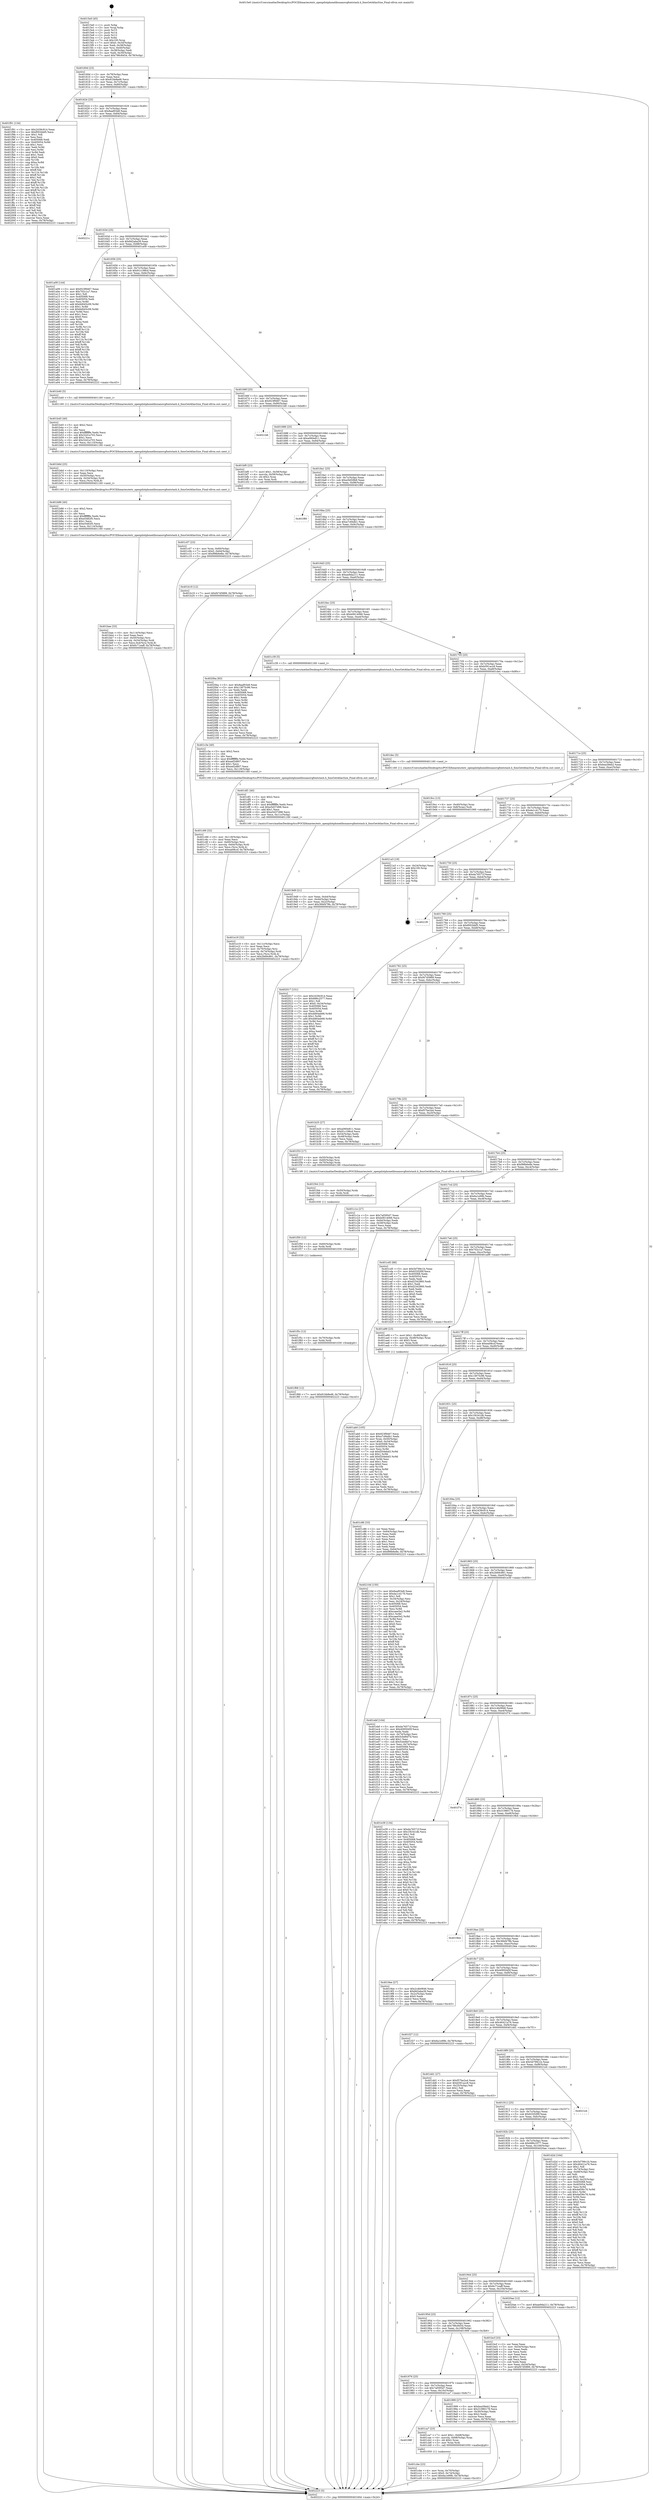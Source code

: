 digraph "0x4015e0" {
  label = "0x4015e0 (/mnt/c/Users/mathe/Desktop/tcc/POCII/binaries/extr_openpilotphonelibsnanovgfontstash.h_fonsGetAtlasSize_Final-ollvm.out::main(0))"
  labelloc = "t"
  node[shape=record]

  Entry [label="",width=0.3,height=0.3,shape=circle,fillcolor=black,style=filled]
  "0x40160d" [label="{
     0x40160d [23]\l
     | [instrs]\l
     &nbsp;&nbsp;0x40160d \<+3\>: mov -0x78(%rbp),%eax\l
     &nbsp;&nbsp;0x401610 \<+2\>: mov %eax,%ecx\l
     &nbsp;&nbsp;0x401612 \<+6\>: sub $0x81bb8ed6,%ecx\l
     &nbsp;&nbsp;0x401618 \<+3\>: mov %eax,-0x7c(%rbp)\l
     &nbsp;&nbsp;0x40161b \<+3\>: mov %ecx,-0x80(%rbp)\l
     &nbsp;&nbsp;0x40161e \<+6\>: je 0000000000401f91 \<main+0x9b1\>\l
  }"]
  "0x401f91" [label="{
     0x401f91 [134]\l
     | [instrs]\l
     &nbsp;&nbsp;0x401f91 \<+5\>: mov $0x2439c914,%eax\l
     &nbsp;&nbsp;0x401f96 \<+5\>: mov $0xf002bbf5,%ecx\l
     &nbsp;&nbsp;0x401f9b \<+2\>: mov $0x1,%dl\l
     &nbsp;&nbsp;0x401f9d \<+2\>: xor %esi,%esi\l
     &nbsp;&nbsp;0x401f9f \<+7\>: mov 0x405068,%edi\l
     &nbsp;&nbsp;0x401fa6 \<+8\>: mov 0x405054,%r8d\l
     &nbsp;&nbsp;0x401fae \<+3\>: sub $0x1,%esi\l
     &nbsp;&nbsp;0x401fb1 \<+3\>: mov %edi,%r9d\l
     &nbsp;&nbsp;0x401fb4 \<+3\>: add %esi,%r9d\l
     &nbsp;&nbsp;0x401fb7 \<+4\>: imul %r9d,%edi\l
     &nbsp;&nbsp;0x401fbb \<+3\>: and $0x1,%edi\l
     &nbsp;&nbsp;0x401fbe \<+3\>: cmp $0x0,%edi\l
     &nbsp;&nbsp;0x401fc1 \<+4\>: sete %r10b\l
     &nbsp;&nbsp;0x401fc5 \<+4\>: cmp $0xa,%r8d\l
     &nbsp;&nbsp;0x401fc9 \<+4\>: setl %r11b\l
     &nbsp;&nbsp;0x401fcd \<+3\>: mov %r10b,%bl\l
     &nbsp;&nbsp;0x401fd0 \<+3\>: xor $0xff,%bl\l
     &nbsp;&nbsp;0x401fd3 \<+3\>: mov %r11b,%r14b\l
     &nbsp;&nbsp;0x401fd6 \<+4\>: xor $0xff,%r14b\l
     &nbsp;&nbsp;0x401fda \<+3\>: xor $0x1,%dl\l
     &nbsp;&nbsp;0x401fdd \<+3\>: mov %bl,%r15b\l
     &nbsp;&nbsp;0x401fe0 \<+4\>: and $0xff,%r15b\l
     &nbsp;&nbsp;0x401fe4 \<+3\>: and %dl,%r10b\l
     &nbsp;&nbsp;0x401fe7 \<+3\>: mov %r14b,%r12b\l
     &nbsp;&nbsp;0x401fea \<+4\>: and $0xff,%r12b\l
     &nbsp;&nbsp;0x401fee \<+3\>: and %dl,%r11b\l
     &nbsp;&nbsp;0x401ff1 \<+3\>: or %r10b,%r15b\l
     &nbsp;&nbsp;0x401ff4 \<+3\>: or %r11b,%r12b\l
     &nbsp;&nbsp;0x401ff7 \<+3\>: xor %r12b,%r15b\l
     &nbsp;&nbsp;0x401ffa \<+3\>: or %r14b,%bl\l
     &nbsp;&nbsp;0x401ffd \<+3\>: xor $0xff,%bl\l
     &nbsp;&nbsp;0x402000 \<+3\>: or $0x1,%dl\l
     &nbsp;&nbsp;0x402003 \<+2\>: and %dl,%bl\l
     &nbsp;&nbsp;0x402005 \<+3\>: or %bl,%r15b\l
     &nbsp;&nbsp;0x402008 \<+4\>: test $0x1,%r15b\l
     &nbsp;&nbsp;0x40200c \<+3\>: cmovne %ecx,%eax\l
     &nbsp;&nbsp;0x40200f \<+3\>: mov %eax,-0x78(%rbp)\l
     &nbsp;&nbsp;0x402012 \<+5\>: jmp 0000000000402223 \<main+0xc43\>\l
  }"]
  "0x401624" [label="{
     0x401624 [25]\l
     | [instrs]\l
     &nbsp;&nbsp;0x401624 \<+5\>: jmp 0000000000401629 \<main+0x49\>\l
     &nbsp;&nbsp;0x401629 \<+3\>: mov -0x7c(%rbp),%eax\l
     &nbsp;&nbsp;0x40162c \<+5\>: sub $0x8aaf03e8,%eax\l
     &nbsp;&nbsp;0x401631 \<+6\>: mov %eax,-0x84(%rbp)\l
     &nbsp;&nbsp;0x401637 \<+6\>: je 000000000040221c \<main+0xc3c\>\l
  }"]
  Exit [label="",width=0.3,height=0.3,shape=circle,fillcolor=black,style=filled,peripheries=2]
  "0x40221c" [label="{
     0x40221c\l
  }", style=dashed]
  "0x40163d" [label="{
     0x40163d [25]\l
     | [instrs]\l
     &nbsp;&nbsp;0x40163d \<+5\>: jmp 0000000000401642 \<main+0x62\>\l
     &nbsp;&nbsp;0x401642 \<+3\>: mov -0x7c(%rbp),%eax\l
     &nbsp;&nbsp;0x401645 \<+5\>: sub $0x8d2aba39,%eax\l
     &nbsp;&nbsp;0x40164a \<+6\>: mov %eax,-0x88(%rbp)\l
     &nbsp;&nbsp;0x401650 \<+6\>: je 0000000000401a09 \<main+0x429\>\l
  }"]
  "0x401f68" [label="{
     0x401f68 [12]\l
     | [instrs]\l
     &nbsp;&nbsp;0x401f68 \<+7\>: movl $0x81bb8ed6,-0x78(%rbp)\l
     &nbsp;&nbsp;0x401f6f \<+5\>: jmp 0000000000402223 \<main+0xc43\>\l
  }"]
  "0x401a09" [label="{
     0x401a09 [144]\l
     | [instrs]\l
     &nbsp;&nbsp;0x401a09 \<+5\>: mov $0x923f9467,%eax\l
     &nbsp;&nbsp;0x401a0e \<+5\>: mov $0x702c1a7,%ecx\l
     &nbsp;&nbsp;0x401a13 \<+2\>: mov $0x1,%dl\l
     &nbsp;&nbsp;0x401a15 \<+7\>: mov 0x405068,%esi\l
     &nbsp;&nbsp;0x401a1c \<+7\>: mov 0x405054,%edi\l
     &nbsp;&nbsp;0x401a23 \<+3\>: mov %esi,%r8d\l
     &nbsp;&nbsp;0x401a26 \<+7\>: add $0x6d0d3c09,%r8d\l
     &nbsp;&nbsp;0x401a2d \<+4\>: sub $0x1,%r8d\l
     &nbsp;&nbsp;0x401a31 \<+7\>: sub $0x6d0d3c09,%r8d\l
     &nbsp;&nbsp;0x401a38 \<+4\>: imul %r8d,%esi\l
     &nbsp;&nbsp;0x401a3c \<+3\>: and $0x1,%esi\l
     &nbsp;&nbsp;0x401a3f \<+3\>: cmp $0x0,%esi\l
     &nbsp;&nbsp;0x401a42 \<+4\>: sete %r9b\l
     &nbsp;&nbsp;0x401a46 \<+3\>: cmp $0xa,%edi\l
     &nbsp;&nbsp;0x401a49 \<+4\>: setl %r10b\l
     &nbsp;&nbsp;0x401a4d \<+3\>: mov %r9b,%r11b\l
     &nbsp;&nbsp;0x401a50 \<+4\>: xor $0xff,%r11b\l
     &nbsp;&nbsp;0x401a54 \<+3\>: mov %r10b,%bl\l
     &nbsp;&nbsp;0x401a57 \<+3\>: xor $0xff,%bl\l
     &nbsp;&nbsp;0x401a5a \<+3\>: xor $0x1,%dl\l
     &nbsp;&nbsp;0x401a5d \<+3\>: mov %r11b,%r14b\l
     &nbsp;&nbsp;0x401a60 \<+4\>: and $0xff,%r14b\l
     &nbsp;&nbsp;0x401a64 \<+3\>: and %dl,%r9b\l
     &nbsp;&nbsp;0x401a67 \<+3\>: mov %bl,%r15b\l
     &nbsp;&nbsp;0x401a6a \<+4\>: and $0xff,%r15b\l
     &nbsp;&nbsp;0x401a6e \<+3\>: and %dl,%r10b\l
     &nbsp;&nbsp;0x401a71 \<+3\>: or %r9b,%r14b\l
     &nbsp;&nbsp;0x401a74 \<+3\>: or %r10b,%r15b\l
     &nbsp;&nbsp;0x401a77 \<+3\>: xor %r15b,%r14b\l
     &nbsp;&nbsp;0x401a7a \<+3\>: or %bl,%r11b\l
     &nbsp;&nbsp;0x401a7d \<+4\>: xor $0xff,%r11b\l
     &nbsp;&nbsp;0x401a81 \<+3\>: or $0x1,%dl\l
     &nbsp;&nbsp;0x401a84 \<+3\>: and %dl,%r11b\l
     &nbsp;&nbsp;0x401a87 \<+3\>: or %r11b,%r14b\l
     &nbsp;&nbsp;0x401a8a \<+4\>: test $0x1,%r14b\l
     &nbsp;&nbsp;0x401a8e \<+3\>: cmovne %ecx,%eax\l
     &nbsp;&nbsp;0x401a91 \<+3\>: mov %eax,-0x78(%rbp)\l
     &nbsp;&nbsp;0x401a94 \<+5\>: jmp 0000000000402223 \<main+0xc43\>\l
  }"]
  "0x401656" [label="{
     0x401656 [25]\l
     | [instrs]\l
     &nbsp;&nbsp;0x401656 \<+5\>: jmp 000000000040165b \<main+0x7b\>\l
     &nbsp;&nbsp;0x40165b \<+3\>: mov -0x7c(%rbp),%eax\l
     &nbsp;&nbsp;0x40165e \<+5\>: sub $0x91c198cd,%eax\l
     &nbsp;&nbsp;0x401663 \<+6\>: mov %eax,-0x8c(%rbp)\l
     &nbsp;&nbsp;0x401669 \<+6\>: je 0000000000401b40 \<main+0x560\>\l
  }"]
  "0x401f5c" [label="{
     0x401f5c [12]\l
     | [instrs]\l
     &nbsp;&nbsp;0x401f5c \<+4\>: mov -0x70(%rbp),%rdx\l
     &nbsp;&nbsp;0x401f60 \<+3\>: mov %rdx,%rdi\l
     &nbsp;&nbsp;0x401f63 \<+5\>: call 0000000000401030 \<free@plt\>\l
     | [calls]\l
     &nbsp;&nbsp;0x401030 \{1\} (unknown)\l
  }"]
  "0x401b40" [label="{
     0x401b40 [5]\l
     | [instrs]\l
     &nbsp;&nbsp;0x401b40 \<+5\>: call 0000000000401160 \<next_i\>\l
     | [calls]\l
     &nbsp;&nbsp;0x401160 \{1\} (/mnt/c/Users/mathe/Desktop/tcc/POCII/binaries/extr_openpilotphonelibsnanovgfontstash.h_fonsGetAtlasSize_Final-ollvm.out::next_i)\l
  }"]
  "0x40166f" [label="{
     0x40166f [25]\l
     | [instrs]\l
     &nbsp;&nbsp;0x40166f \<+5\>: jmp 0000000000401674 \<main+0x94\>\l
     &nbsp;&nbsp;0x401674 \<+3\>: mov -0x7c(%rbp),%eax\l
     &nbsp;&nbsp;0x401677 \<+5\>: sub $0x923f9467,%eax\l
     &nbsp;&nbsp;0x40167c \<+6\>: mov %eax,-0x90(%rbp)\l
     &nbsp;&nbsp;0x401682 \<+6\>: je 00000000004021b6 \<main+0xbd6\>\l
  }"]
  "0x401f50" [label="{
     0x401f50 [12]\l
     | [instrs]\l
     &nbsp;&nbsp;0x401f50 \<+4\>: mov -0x60(%rbp),%rdx\l
     &nbsp;&nbsp;0x401f54 \<+3\>: mov %rdx,%rdi\l
     &nbsp;&nbsp;0x401f57 \<+5\>: call 0000000000401030 \<free@plt\>\l
     | [calls]\l
     &nbsp;&nbsp;0x401030 \{1\} (unknown)\l
  }"]
  "0x4021b6" [label="{
     0x4021b6\l
  }", style=dashed]
  "0x401688" [label="{
     0x401688 [25]\l
     | [instrs]\l
     &nbsp;&nbsp;0x401688 \<+5\>: jmp 000000000040168d \<main+0xad\>\l
     &nbsp;&nbsp;0x40168d \<+3\>: mov -0x7c(%rbp),%eax\l
     &nbsp;&nbsp;0x401690 \<+5\>: sub $0xa060e811,%eax\l
     &nbsp;&nbsp;0x401695 \<+6\>: mov %eax,-0x94(%rbp)\l
     &nbsp;&nbsp;0x40169b \<+6\>: je 0000000000401bf0 \<main+0x610\>\l
  }"]
  "0x401f44" [label="{
     0x401f44 [12]\l
     | [instrs]\l
     &nbsp;&nbsp;0x401f44 \<+4\>: mov -0x50(%rbp),%rdx\l
     &nbsp;&nbsp;0x401f48 \<+3\>: mov %rdx,%rdi\l
     &nbsp;&nbsp;0x401f4b \<+5\>: call 0000000000401030 \<free@plt\>\l
     | [calls]\l
     &nbsp;&nbsp;0x401030 \{1\} (unknown)\l
  }"]
  "0x401bf0" [label="{
     0x401bf0 [23]\l
     | [instrs]\l
     &nbsp;&nbsp;0x401bf0 \<+7\>: movl $0x1,-0x58(%rbp)\l
     &nbsp;&nbsp;0x401bf7 \<+4\>: movslq -0x58(%rbp),%rax\l
     &nbsp;&nbsp;0x401bfb \<+4\>: shl $0x2,%rax\l
     &nbsp;&nbsp;0x401bff \<+3\>: mov %rax,%rdi\l
     &nbsp;&nbsp;0x401c02 \<+5\>: call 0000000000401050 \<malloc@plt\>\l
     | [calls]\l
     &nbsp;&nbsp;0x401050 \{1\} (unknown)\l
  }"]
  "0x4016a1" [label="{
     0x4016a1 [25]\l
     | [instrs]\l
     &nbsp;&nbsp;0x4016a1 \<+5\>: jmp 00000000004016a6 \<main+0xc6\>\l
     &nbsp;&nbsp;0x4016a6 \<+3\>: mov -0x7c(%rbp),%eax\l
     &nbsp;&nbsp;0x4016a9 \<+5\>: sub $0xa5bf28b8,%eax\l
     &nbsp;&nbsp;0x4016ae \<+6\>: mov %eax,-0x98(%rbp)\l
     &nbsp;&nbsp;0x4016b4 \<+6\>: je 0000000000401f80 \<main+0x9a0\>\l
  }"]
  "0x401e19" [label="{
     0x401e19 [32]\l
     | [instrs]\l
     &nbsp;&nbsp;0x401e19 \<+6\>: mov -0x11c(%rbp),%ecx\l
     &nbsp;&nbsp;0x401e1f \<+3\>: imul %eax,%ecx\l
     &nbsp;&nbsp;0x401e22 \<+4\>: mov -0x70(%rbp),%rsi\l
     &nbsp;&nbsp;0x401e26 \<+4\>: movslq -0x74(%rbp),%rdi\l
     &nbsp;&nbsp;0x401e2a \<+3\>: mov %ecx,(%rsi,%rdi,4)\l
     &nbsp;&nbsp;0x401e2d \<+7\>: movl $0x2b69c861,-0x78(%rbp)\l
     &nbsp;&nbsp;0x401e34 \<+5\>: jmp 0000000000402223 \<main+0xc43\>\l
  }"]
  "0x401f80" [label="{
     0x401f80\l
  }", style=dashed]
  "0x4016ba" [label="{
     0x4016ba [25]\l
     | [instrs]\l
     &nbsp;&nbsp;0x4016ba \<+5\>: jmp 00000000004016bf \<main+0xdf\>\l
     &nbsp;&nbsp;0x4016bf \<+3\>: mov -0x7c(%rbp),%eax\l
     &nbsp;&nbsp;0x4016c2 \<+5\>: sub $0xa7c84db1,%eax\l
     &nbsp;&nbsp;0x4016c7 \<+6\>: mov %eax,-0x9c(%rbp)\l
     &nbsp;&nbsp;0x4016cd \<+6\>: je 0000000000401b19 \<main+0x539\>\l
  }"]
  "0x401df1" [label="{
     0x401df1 [40]\l
     | [instrs]\l
     &nbsp;&nbsp;0x401df1 \<+5\>: mov $0x2,%ecx\l
     &nbsp;&nbsp;0x401df6 \<+1\>: cltd\l
     &nbsp;&nbsp;0x401df7 \<+2\>: idiv %ecx\l
     &nbsp;&nbsp;0x401df9 \<+6\>: imul $0xfffffffe,%edx,%ecx\l
     &nbsp;&nbsp;0x401dff \<+6\>: sub $0xe5d37d98,%ecx\l
     &nbsp;&nbsp;0x401e05 \<+3\>: add $0x1,%ecx\l
     &nbsp;&nbsp;0x401e08 \<+6\>: add $0xe5d37d98,%ecx\l
     &nbsp;&nbsp;0x401e0e \<+6\>: mov %ecx,-0x11c(%rbp)\l
     &nbsp;&nbsp;0x401e14 \<+5\>: call 0000000000401160 \<next_i\>\l
     | [calls]\l
     &nbsp;&nbsp;0x401160 \{1\} (/mnt/c/Users/mathe/Desktop/tcc/POCII/binaries/extr_openpilotphonelibsnanovgfontstash.h_fonsGetAtlasSize_Final-ollvm.out::next_i)\l
  }"]
  "0x401b19" [label="{
     0x401b19 [12]\l
     | [instrs]\l
     &nbsp;&nbsp;0x401b19 \<+7\>: movl $0xf47d5889,-0x78(%rbp)\l
     &nbsp;&nbsp;0x401b20 \<+5\>: jmp 0000000000402223 \<main+0xc43\>\l
  }"]
  "0x4016d3" [label="{
     0x4016d3 [25]\l
     | [instrs]\l
     &nbsp;&nbsp;0x4016d3 \<+5\>: jmp 00000000004016d8 \<main+0xf8\>\l
     &nbsp;&nbsp;0x4016d8 \<+3\>: mov -0x7c(%rbp),%eax\l
     &nbsp;&nbsp;0x4016db \<+5\>: sub $0xae9da211,%eax\l
     &nbsp;&nbsp;0x4016e0 \<+6\>: mov %eax,-0xa0(%rbp)\l
     &nbsp;&nbsp;0x4016e6 \<+6\>: je 00000000004020ba \<main+0xada\>\l
  }"]
  "0x401cbe" [label="{
     0x401cbe [23]\l
     | [instrs]\l
     &nbsp;&nbsp;0x401cbe \<+4\>: mov %rax,-0x70(%rbp)\l
     &nbsp;&nbsp;0x401cc2 \<+7\>: movl $0x0,-0x74(%rbp)\l
     &nbsp;&nbsp;0x401cc9 \<+7\>: movl $0x6a1e99b,-0x78(%rbp)\l
     &nbsp;&nbsp;0x401cd0 \<+5\>: jmp 0000000000402223 \<main+0xc43\>\l
  }"]
  "0x4020ba" [label="{
     0x4020ba [83]\l
     | [instrs]\l
     &nbsp;&nbsp;0x4020ba \<+5\>: mov $0x8aaf03e8,%eax\l
     &nbsp;&nbsp;0x4020bf \<+5\>: mov $0x13875c96,%ecx\l
     &nbsp;&nbsp;0x4020c4 \<+2\>: xor %edx,%edx\l
     &nbsp;&nbsp;0x4020c6 \<+7\>: mov 0x405068,%esi\l
     &nbsp;&nbsp;0x4020cd \<+7\>: mov 0x405054,%edi\l
     &nbsp;&nbsp;0x4020d4 \<+3\>: sub $0x1,%edx\l
     &nbsp;&nbsp;0x4020d7 \<+3\>: mov %esi,%r8d\l
     &nbsp;&nbsp;0x4020da \<+3\>: add %edx,%r8d\l
     &nbsp;&nbsp;0x4020dd \<+4\>: imul %r8d,%esi\l
     &nbsp;&nbsp;0x4020e1 \<+3\>: and $0x1,%esi\l
     &nbsp;&nbsp;0x4020e4 \<+3\>: cmp $0x0,%esi\l
     &nbsp;&nbsp;0x4020e7 \<+4\>: sete %r9b\l
     &nbsp;&nbsp;0x4020eb \<+3\>: cmp $0xa,%edi\l
     &nbsp;&nbsp;0x4020ee \<+4\>: setl %r10b\l
     &nbsp;&nbsp;0x4020f2 \<+3\>: mov %r9b,%r11b\l
     &nbsp;&nbsp;0x4020f5 \<+3\>: and %r10b,%r11b\l
     &nbsp;&nbsp;0x4020f8 \<+3\>: xor %r10b,%r9b\l
     &nbsp;&nbsp;0x4020fb \<+3\>: or %r9b,%r11b\l
     &nbsp;&nbsp;0x4020fe \<+4\>: test $0x1,%r11b\l
     &nbsp;&nbsp;0x402102 \<+3\>: cmovne %ecx,%eax\l
     &nbsp;&nbsp;0x402105 \<+3\>: mov %eax,-0x78(%rbp)\l
     &nbsp;&nbsp;0x402108 \<+5\>: jmp 0000000000402223 \<main+0xc43\>\l
  }"]
  "0x4016ec" [label="{
     0x4016ec [25]\l
     | [instrs]\l
     &nbsp;&nbsp;0x4016ec \<+5\>: jmp 00000000004016f1 \<main+0x111\>\l
     &nbsp;&nbsp;0x4016f1 \<+3\>: mov -0x7c(%rbp),%eax\l
     &nbsp;&nbsp;0x4016f4 \<+5\>: sub $0xb0614066,%eax\l
     &nbsp;&nbsp;0x4016f9 \<+6\>: mov %eax,-0xa4(%rbp)\l
     &nbsp;&nbsp;0x4016ff \<+6\>: je 0000000000401c39 \<main+0x659\>\l
  }"]
  "0x40198f" [label="{
     0x40198f\l
  }", style=dashed]
  "0x401c39" [label="{
     0x401c39 [5]\l
     | [instrs]\l
     &nbsp;&nbsp;0x401c39 \<+5\>: call 0000000000401160 \<next_i\>\l
     | [calls]\l
     &nbsp;&nbsp;0x401160 \{1\} (/mnt/c/Users/mathe/Desktop/tcc/POCII/binaries/extr_openpilotphonelibsnanovgfontstash.h_fonsGetAtlasSize_Final-ollvm.out::next_i)\l
  }"]
  "0x401705" [label="{
     0x401705 [25]\l
     | [instrs]\l
     &nbsp;&nbsp;0x401705 \<+5\>: jmp 000000000040170a \<main+0x12a\>\l
     &nbsp;&nbsp;0x40170a \<+3\>: mov -0x7c(%rbp),%eax\l
     &nbsp;&nbsp;0x40170d \<+5\>: sub $0xb591acc8,%eax\l
     &nbsp;&nbsp;0x401712 \<+6\>: mov %eax,-0xa8(%rbp)\l
     &nbsp;&nbsp;0x401718 \<+6\>: je 0000000000401dec \<main+0x80c\>\l
  }"]
  "0x401ca7" [label="{
     0x401ca7 [23]\l
     | [instrs]\l
     &nbsp;&nbsp;0x401ca7 \<+7\>: movl $0x1,-0x68(%rbp)\l
     &nbsp;&nbsp;0x401cae \<+4\>: movslq -0x68(%rbp),%rax\l
     &nbsp;&nbsp;0x401cb2 \<+4\>: shl $0x2,%rax\l
     &nbsp;&nbsp;0x401cb6 \<+3\>: mov %rax,%rdi\l
     &nbsp;&nbsp;0x401cb9 \<+5\>: call 0000000000401050 \<malloc@plt\>\l
     | [calls]\l
     &nbsp;&nbsp;0x401050 \{1\} (unknown)\l
  }"]
  "0x401dec" [label="{
     0x401dec [5]\l
     | [instrs]\l
     &nbsp;&nbsp;0x401dec \<+5\>: call 0000000000401160 \<next_i\>\l
     | [calls]\l
     &nbsp;&nbsp;0x401160 \{1\} (/mnt/c/Users/mathe/Desktop/tcc/POCII/binaries/extr_openpilotphonelibsnanovgfontstash.h_fonsGetAtlasSize_Final-ollvm.out::next_i)\l
  }"]
  "0x40171e" [label="{
     0x40171e [25]\l
     | [instrs]\l
     &nbsp;&nbsp;0x40171e \<+5\>: jmp 0000000000401723 \<main+0x143\>\l
     &nbsp;&nbsp;0x401723 \<+3\>: mov -0x7c(%rbp),%eax\l
     &nbsp;&nbsp;0x401726 \<+5\>: sub $0xbea58eb2,%eax\l
     &nbsp;&nbsp;0x40172b \<+6\>: mov %eax,-0xac(%rbp)\l
     &nbsp;&nbsp;0x401731 \<+6\>: je 00000000004019cc \<main+0x3ec\>\l
  }"]
  "0x401c66" [label="{
     0x401c66 [32]\l
     | [instrs]\l
     &nbsp;&nbsp;0x401c66 \<+6\>: mov -0x118(%rbp),%ecx\l
     &nbsp;&nbsp;0x401c6c \<+3\>: imul %eax,%ecx\l
     &nbsp;&nbsp;0x401c6f \<+4\>: mov -0x60(%rbp),%rsi\l
     &nbsp;&nbsp;0x401c73 \<+4\>: movslq -0x64(%rbp),%rdi\l
     &nbsp;&nbsp;0x401c77 \<+3\>: mov %ecx,(%rsi,%rdi,4)\l
     &nbsp;&nbsp;0x401c7a \<+7\>: movl $0xea08ccf,-0x78(%rbp)\l
     &nbsp;&nbsp;0x401c81 \<+5\>: jmp 0000000000402223 \<main+0xc43\>\l
  }"]
  "0x4019cc" [label="{
     0x4019cc [13]\l
     | [instrs]\l
     &nbsp;&nbsp;0x4019cc \<+4\>: mov -0x40(%rbp),%rax\l
     &nbsp;&nbsp;0x4019d0 \<+4\>: mov 0x8(%rax),%rdi\l
     &nbsp;&nbsp;0x4019d4 \<+5\>: call 0000000000401060 \<atoi@plt\>\l
     | [calls]\l
     &nbsp;&nbsp;0x401060 \{1\} (unknown)\l
  }"]
  "0x401737" [label="{
     0x401737 [25]\l
     | [instrs]\l
     &nbsp;&nbsp;0x401737 \<+5\>: jmp 000000000040173c \<main+0x15c\>\l
     &nbsp;&nbsp;0x40173c \<+3\>: mov -0x7c(%rbp),%eax\l
     &nbsp;&nbsp;0x40173f \<+5\>: sub $0xda1c4170,%eax\l
     &nbsp;&nbsp;0x401744 \<+6\>: mov %eax,-0xb0(%rbp)\l
     &nbsp;&nbsp;0x40174a \<+6\>: je 00000000004021a3 \<main+0xbc3\>\l
  }"]
  "0x401c3e" [label="{
     0x401c3e [40]\l
     | [instrs]\l
     &nbsp;&nbsp;0x401c3e \<+5\>: mov $0x2,%ecx\l
     &nbsp;&nbsp;0x401c43 \<+1\>: cltd\l
     &nbsp;&nbsp;0x401c44 \<+2\>: idiv %ecx\l
     &nbsp;&nbsp;0x401c46 \<+6\>: imul $0xfffffffe,%edx,%ecx\l
     &nbsp;&nbsp;0x401c4c \<+6\>: add $0xeef2d807,%ecx\l
     &nbsp;&nbsp;0x401c52 \<+3\>: add $0x1,%ecx\l
     &nbsp;&nbsp;0x401c55 \<+6\>: sub $0xeef2d807,%ecx\l
     &nbsp;&nbsp;0x401c5b \<+6\>: mov %ecx,-0x118(%rbp)\l
     &nbsp;&nbsp;0x401c61 \<+5\>: call 0000000000401160 \<next_i\>\l
     | [calls]\l
     &nbsp;&nbsp;0x401160 \{1\} (/mnt/c/Users/mathe/Desktop/tcc/POCII/binaries/extr_openpilotphonelibsnanovgfontstash.h_fonsGetAtlasSize_Final-ollvm.out::next_i)\l
  }"]
  "0x4021a3" [label="{
     0x4021a3 [19]\l
     | [instrs]\l
     &nbsp;&nbsp;0x4021a3 \<+3\>: mov -0x24(%rbp),%eax\l
     &nbsp;&nbsp;0x4021a6 \<+7\>: add $0x100,%rsp\l
     &nbsp;&nbsp;0x4021ad \<+1\>: pop %rbx\l
     &nbsp;&nbsp;0x4021ae \<+2\>: pop %r12\l
     &nbsp;&nbsp;0x4021b0 \<+2\>: pop %r14\l
     &nbsp;&nbsp;0x4021b2 \<+2\>: pop %r15\l
     &nbsp;&nbsp;0x4021b4 \<+1\>: pop %rbp\l
     &nbsp;&nbsp;0x4021b5 \<+1\>: ret\l
  }"]
  "0x401750" [label="{
     0x401750 [25]\l
     | [instrs]\l
     &nbsp;&nbsp;0x401750 \<+5\>: jmp 0000000000401755 \<main+0x175\>\l
     &nbsp;&nbsp;0x401755 \<+3\>: mov -0x7c(%rbp),%eax\l
     &nbsp;&nbsp;0x401758 \<+5\>: sub $0xda76571f,%eax\l
     &nbsp;&nbsp;0x40175d \<+6\>: mov %eax,-0xb4(%rbp)\l
     &nbsp;&nbsp;0x401763 \<+6\>: je 00000000004021f0 \<main+0xc10\>\l
  }"]
  "0x401c07" [label="{
     0x401c07 [23]\l
     | [instrs]\l
     &nbsp;&nbsp;0x401c07 \<+4\>: mov %rax,-0x60(%rbp)\l
     &nbsp;&nbsp;0x401c0b \<+7\>: movl $0x0,-0x64(%rbp)\l
     &nbsp;&nbsp;0x401c12 \<+7\>: movl $0xf98b6e8e,-0x78(%rbp)\l
     &nbsp;&nbsp;0x401c19 \<+5\>: jmp 0000000000402223 \<main+0xc43\>\l
  }"]
  "0x4021f0" [label="{
     0x4021f0\l
  }", style=dashed]
  "0x401769" [label="{
     0x401769 [25]\l
     | [instrs]\l
     &nbsp;&nbsp;0x401769 \<+5\>: jmp 000000000040176e \<main+0x18e\>\l
     &nbsp;&nbsp;0x40176e \<+3\>: mov -0x7c(%rbp),%eax\l
     &nbsp;&nbsp;0x401771 \<+5\>: sub $0xf002bbf5,%eax\l
     &nbsp;&nbsp;0x401776 \<+6\>: mov %eax,-0xb8(%rbp)\l
     &nbsp;&nbsp;0x40177c \<+6\>: je 0000000000402017 \<main+0xa37\>\l
  }"]
  "0x401bae" [label="{
     0x401bae [33]\l
     | [instrs]\l
     &nbsp;&nbsp;0x401bae \<+6\>: mov -0x114(%rbp),%ecx\l
     &nbsp;&nbsp;0x401bb4 \<+3\>: imul %eax,%ecx\l
     &nbsp;&nbsp;0x401bb7 \<+4\>: mov -0x50(%rbp),%rsi\l
     &nbsp;&nbsp;0x401bbb \<+4\>: movslq -0x54(%rbp),%rdi\l
     &nbsp;&nbsp;0x401bbf \<+4\>: mov %ecx,0x4(%rsi,%rdi,8)\l
     &nbsp;&nbsp;0x401bc3 \<+7\>: movl $0x6c71eaff,-0x78(%rbp)\l
     &nbsp;&nbsp;0x401bca \<+5\>: jmp 0000000000402223 \<main+0xc43\>\l
  }"]
  "0x402017" [label="{
     0x402017 [151]\l
     | [instrs]\l
     &nbsp;&nbsp;0x402017 \<+5\>: mov $0x2439c914,%eax\l
     &nbsp;&nbsp;0x40201c \<+5\>: mov $0x686c2577,%ecx\l
     &nbsp;&nbsp;0x402021 \<+2\>: mov $0x1,%dl\l
     &nbsp;&nbsp;0x402023 \<+7\>: movl $0x0,-0x34(%rbp)\l
     &nbsp;&nbsp;0x40202a \<+7\>: mov 0x405068,%esi\l
     &nbsp;&nbsp;0x402031 \<+7\>: mov 0x405054,%edi\l
     &nbsp;&nbsp;0x402038 \<+3\>: mov %esi,%r8d\l
     &nbsp;&nbsp;0x40203b \<+7\>: sub $0xdd64ab68,%r8d\l
     &nbsp;&nbsp;0x402042 \<+4\>: sub $0x1,%r8d\l
     &nbsp;&nbsp;0x402046 \<+7\>: add $0xdd64ab68,%r8d\l
     &nbsp;&nbsp;0x40204d \<+4\>: imul %r8d,%esi\l
     &nbsp;&nbsp;0x402051 \<+3\>: and $0x1,%esi\l
     &nbsp;&nbsp;0x402054 \<+3\>: cmp $0x0,%esi\l
     &nbsp;&nbsp;0x402057 \<+4\>: sete %r9b\l
     &nbsp;&nbsp;0x40205b \<+3\>: cmp $0xa,%edi\l
     &nbsp;&nbsp;0x40205e \<+4\>: setl %r10b\l
     &nbsp;&nbsp;0x402062 \<+3\>: mov %r9b,%r11b\l
     &nbsp;&nbsp;0x402065 \<+4\>: xor $0xff,%r11b\l
     &nbsp;&nbsp;0x402069 \<+3\>: mov %r10b,%bl\l
     &nbsp;&nbsp;0x40206c \<+3\>: xor $0xff,%bl\l
     &nbsp;&nbsp;0x40206f \<+3\>: xor $0x0,%dl\l
     &nbsp;&nbsp;0x402072 \<+3\>: mov %r11b,%r14b\l
     &nbsp;&nbsp;0x402075 \<+4\>: and $0x0,%r14b\l
     &nbsp;&nbsp;0x402079 \<+3\>: and %dl,%r9b\l
     &nbsp;&nbsp;0x40207c \<+3\>: mov %bl,%r15b\l
     &nbsp;&nbsp;0x40207f \<+4\>: and $0x0,%r15b\l
     &nbsp;&nbsp;0x402083 \<+3\>: and %dl,%r10b\l
     &nbsp;&nbsp;0x402086 \<+3\>: or %r9b,%r14b\l
     &nbsp;&nbsp;0x402089 \<+3\>: or %r10b,%r15b\l
     &nbsp;&nbsp;0x40208c \<+3\>: xor %r15b,%r14b\l
     &nbsp;&nbsp;0x40208f \<+3\>: or %bl,%r11b\l
     &nbsp;&nbsp;0x402092 \<+4\>: xor $0xff,%r11b\l
     &nbsp;&nbsp;0x402096 \<+3\>: or $0x0,%dl\l
     &nbsp;&nbsp;0x402099 \<+3\>: and %dl,%r11b\l
     &nbsp;&nbsp;0x40209c \<+3\>: or %r11b,%r14b\l
     &nbsp;&nbsp;0x40209f \<+4\>: test $0x1,%r14b\l
     &nbsp;&nbsp;0x4020a3 \<+3\>: cmovne %ecx,%eax\l
     &nbsp;&nbsp;0x4020a6 \<+3\>: mov %eax,-0x78(%rbp)\l
     &nbsp;&nbsp;0x4020a9 \<+5\>: jmp 0000000000402223 \<main+0xc43\>\l
  }"]
  "0x401782" [label="{
     0x401782 [25]\l
     | [instrs]\l
     &nbsp;&nbsp;0x401782 \<+5\>: jmp 0000000000401787 \<main+0x1a7\>\l
     &nbsp;&nbsp;0x401787 \<+3\>: mov -0x7c(%rbp),%eax\l
     &nbsp;&nbsp;0x40178a \<+5\>: sub $0xf47d5889,%eax\l
     &nbsp;&nbsp;0x40178f \<+6\>: mov %eax,-0xbc(%rbp)\l
     &nbsp;&nbsp;0x401795 \<+6\>: je 0000000000401b25 \<main+0x545\>\l
  }"]
  "0x401b86" [label="{
     0x401b86 [40]\l
     | [instrs]\l
     &nbsp;&nbsp;0x401b86 \<+5\>: mov $0x2,%ecx\l
     &nbsp;&nbsp;0x401b8b \<+1\>: cltd\l
     &nbsp;&nbsp;0x401b8c \<+2\>: idiv %ecx\l
     &nbsp;&nbsp;0x401b8e \<+6\>: imul $0xfffffffe,%edx,%ecx\l
     &nbsp;&nbsp;0x401b94 \<+6\>: sub $0xe5482f5,%ecx\l
     &nbsp;&nbsp;0x401b9a \<+3\>: add $0x1,%ecx\l
     &nbsp;&nbsp;0x401b9d \<+6\>: add $0xe5482f5,%ecx\l
     &nbsp;&nbsp;0x401ba3 \<+6\>: mov %ecx,-0x114(%rbp)\l
     &nbsp;&nbsp;0x401ba9 \<+5\>: call 0000000000401160 \<next_i\>\l
     | [calls]\l
     &nbsp;&nbsp;0x401160 \{1\} (/mnt/c/Users/mathe/Desktop/tcc/POCII/binaries/extr_openpilotphonelibsnanovgfontstash.h_fonsGetAtlasSize_Final-ollvm.out::next_i)\l
  }"]
  "0x401b25" [label="{
     0x401b25 [27]\l
     | [instrs]\l
     &nbsp;&nbsp;0x401b25 \<+5\>: mov $0xa060e811,%eax\l
     &nbsp;&nbsp;0x401b2a \<+5\>: mov $0x91c198cd,%ecx\l
     &nbsp;&nbsp;0x401b2f \<+3\>: mov -0x54(%rbp),%edx\l
     &nbsp;&nbsp;0x401b32 \<+3\>: cmp -0x48(%rbp),%edx\l
     &nbsp;&nbsp;0x401b35 \<+3\>: cmovl %ecx,%eax\l
     &nbsp;&nbsp;0x401b38 \<+3\>: mov %eax,-0x78(%rbp)\l
     &nbsp;&nbsp;0x401b3b \<+5\>: jmp 0000000000402223 \<main+0xc43\>\l
  }"]
  "0x40179b" [label="{
     0x40179b [25]\l
     | [instrs]\l
     &nbsp;&nbsp;0x40179b \<+5\>: jmp 00000000004017a0 \<main+0x1c0\>\l
     &nbsp;&nbsp;0x4017a0 \<+3\>: mov -0x7c(%rbp),%eax\l
     &nbsp;&nbsp;0x4017a3 \<+5\>: sub $0xf57be2a4,%eax\l
     &nbsp;&nbsp;0x4017a8 \<+6\>: mov %eax,-0xc0(%rbp)\l
     &nbsp;&nbsp;0x4017ae \<+6\>: je 0000000000401f33 \<main+0x953\>\l
  }"]
  "0x401b6d" [label="{
     0x401b6d [25]\l
     | [instrs]\l
     &nbsp;&nbsp;0x401b6d \<+6\>: mov -0x110(%rbp),%ecx\l
     &nbsp;&nbsp;0x401b73 \<+3\>: imul %eax,%ecx\l
     &nbsp;&nbsp;0x401b76 \<+4\>: mov -0x50(%rbp),%rsi\l
     &nbsp;&nbsp;0x401b7a \<+4\>: movslq -0x54(%rbp),%rdi\l
     &nbsp;&nbsp;0x401b7e \<+3\>: mov %ecx,(%rsi,%rdi,8)\l
     &nbsp;&nbsp;0x401b81 \<+5\>: call 0000000000401160 \<next_i\>\l
     | [calls]\l
     &nbsp;&nbsp;0x401160 \{1\} (/mnt/c/Users/mathe/Desktop/tcc/POCII/binaries/extr_openpilotphonelibsnanovgfontstash.h_fonsGetAtlasSize_Final-ollvm.out::next_i)\l
  }"]
  "0x401f33" [label="{
     0x401f33 [17]\l
     | [instrs]\l
     &nbsp;&nbsp;0x401f33 \<+4\>: mov -0x50(%rbp),%rdi\l
     &nbsp;&nbsp;0x401f37 \<+4\>: mov -0x60(%rbp),%rsi\l
     &nbsp;&nbsp;0x401f3b \<+4\>: mov -0x70(%rbp),%rdx\l
     &nbsp;&nbsp;0x401f3f \<+5\>: call 00000000004013f0 \<fonsGetAtlasSize\>\l
     | [calls]\l
     &nbsp;&nbsp;0x4013f0 \{1\} (/mnt/c/Users/mathe/Desktop/tcc/POCII/binaries/extr_openpilotphonelibsnanovgfontstash.h_fonsGetAtlasSize_Final-ollvm.out::fonsGetAtlasSize)\l
  }"]
  "0x4017b4" [label="{
     0x4017b4 [25]\l
     | [instrs]\l
     &nbsp;&nbsp;0x4017b4 \<+5\>: jmp 00000000004017b9 \<main+0x1d9\>\l
     &nbsp;&nbsp;0x4017b9 \<+3\>: mov -0x7c(%rbp),%eax\l
     &nbsp;&nbsp;0x4017bc \<+5\>: sub $0xf98b6e8e,%eax\l
     &nbsp;&nbsp;0x4017c1 \<+6\>: mov %eax,-0xc4(%rbp)\l
     &nbsp;&nbsp;0x4017c7 \<+6\>: je 0000000000401c1e \<main+0x63e\>\l
  }"]
  "0x401b45" [label="{
     0x401b45 [40]\l
     | [instrs]\l
     &nbsp;&nbsp;0x401b45 \<+5\>: mov $0x2,%ecx\l
     &nbsp;&nbsp;0x401b4a \<+1\>: cltd\l
     &nbsp;&nbsp;0x401b4b \<+2\>: idiv %ecx\l
     &nbsp;&nbsp;0x401b4d \<+6\>: imul $0xfffffffe,%edx,%ecx\l
     &nbsp;&nbsp;0x401b53 \<+6\>: sub $0x32d1a703,%ecx\l
     &nbsp;&nbsp;0x401b59 \<+3\>: add $0x1,%ecx\l
     &nbsp;&nbsp;0x401b5c \<+6\>: add $0x32d1a703,%ecx\l
     &nbsp;&nbsp;0x401b62 \<+6\>: mov %ecx,-0x110(%rbp)\l
     &nbsp;&nbsp;0x401b68 \<+5\>: call 0000000000401160 \<next_i\>\l
     | [calls]\l
     &nbsp;&nbsp;0x401160 \{1\} (/mnt/c/Users/mathe/Desktop/tcc/POCII/binaries/extr_openpilotphonelibsnanovgfontstash.h_fonsGetAtlasSize_Final-ollvm.out::next_i)\l
  }"]
  "0x401c1e" [label="{
     0x401c1e [27]\l
     | [instrs]\l
     &nbsp;&nbsp;0x401c1e \<+5\>: mov $0x7af395d7,%eax\l
     &nbsp;&nbsp;0x401c23 \<+5\>: mov $0xb0614066,%ecx\l
     &nbsp;&nbsp;0x401c28 \<+3\>: mov -0x64(%rbp),%edx\l
     &nbsp;&nbsp;0x401c2b \<+3\>: cmp -0x58(%rbp),%edx\l
     &nbsp;&nbsp;0x401c2e \<+3\>: cmovl %ecx,%eax\l
     &nbsp;&nbsp;0x401c31 \<+3\>: mov %eax,-0x78(%rbp)\l
     &nbsp;&nbsp;0x401c34 \<+5\>: jmp 0000000000402223 \<main+0xc43\>\l
  }"]
  "0x4017cd" [label="{
     0x4017cd [25]\l
     | [instrs]\l
     &nbsp;&nbsp;0x4017cd \<+5\>: jmp 00000000004017d2 \<main+0x1f2\>\l
     &nbsp;&nbsp;0x4017d2 \<+3\>: mov -0x7c(%rbp),%eax\l
     &nbsp;&nbsp;0x4017d5 \<+5\>: sub $0x6a1e99b,%eax\l
     &nbsp;&nbsp;0x4017da \<+6\>: mov %eax,-0xc8(%rbp)\l
     &nbsp;&nbsp;0x4017e0 \<+6\>: je 0000000000401cd5 \<main+0x6f5\>\l
  }"]
  "0x401ab0" [label="{
     0x401ab0 [105]\l
     | [instrs]\l
     &nbsp;&nbsp;0x401ab0 \<+5\>: mov $0x923f9467,%ecx\l
     &nbsp;&nbsp;0x401ab5 \<+5\>: mov $0xa7c84db1,%edx\l
     &nbsp;&nbsp;0x401aba \<+4\>: mov %rax,-0x50(%rbp)\l
     &nbsp;&nbsp;0x401abe \<+7\>: movl $0x0,-0x54(%rbp)\l
     &nbsp;&nbsp;0x401ac5 \<+7\>: mov 0x405068,%esi\l
     &nbsp;&nbsp;0x401acc \<+8\>: mov 0x405054,%r8d\l
     &nbsp;&nbsp;0x401ad4 \<+3\>: mov %esi,%r9d\l
     &nbsp;&nbsp;0x401ad7 \<+7\>: sub $0xf204ebd3,%r9d\l
     &nbsp;&nbsp;0x401ade \<+4\>: sub $0x1,%r9d\l
     &nbsp;&nbsp;0x401ae2 \<+7\>: add $0xf204ebd3,%r9d\l
     &nbsp;&nbsp;0x401ae9 \<+4\>: imul %r9d,%esi\l
     &nbsp;&nbsp;0x401aed \<+3\>: and $0x1,%esi\l
     &nbsp;&nbsp;0x401af0 \<+3\>: cmp $0x0,%esi\l
     &nbsp;&nbsp;0x401af3 \<+4\>: sete %r10b\l
     &nbsp;&nbsp;0x401af7 \<+4\>: cmp $0xa,%r8d\l
     &nbsp;&nbsp;0x401afb \<+4\>: setl %r11b\l
     &nbsp;&nbsp;0x401aff \<+3\>: mov %r10b,%bl\l
     &nbsp;&nbsp;0x401b02 \<+3\>: and %r11b,%bl\l
     &nbsp;&nbsp;0x401b05 \<+3\>: xor %r11b,%r10b\l
     &nbsp;&nbsp;0x401b08 \<+3\>: or %r10b,%bl\l
     &nbsp;&nbsp;0x401b0b \<+3\>: test $0x1,%bl\l
     &nbsp;&nbsp;0x401b0e \<+3\>: cmovne %edx,%ecx\l
     &nbsp;&nbsp;0x401b11 \<+3\>: mov %ecx,-0x78(%rbp)\l
     &nbsp;&nbsp;0x401b14 \<+5\>: jmp 0000000000402223 \<main+0xc43\>\l
  }"]
  "0x401cd5" [label="{
     0x401cd5 [88]\l
     | [instrs]\l
     &nbsp;&nbsp;0x401cd5 \<+5\>: mov $0x5d799c1b,%eax\l
     &nbsp;&nbsp;0x401cda \<+5\>: mov $0x632f2f0f,%ecx\l
     &nbsp;&nbsp;0x401cdf \<+7\>: mov 0x405068,%edx\l
     &nbsp;&nbsp;0x401ce6 \<+7\>: mov 0x405054,%esi\l
     &nbsp;&nbsp;0x401ced \<+2\>: mov %edx,%edi\l
     &nbsp;&nbsp;0x401cef \<+6\>: sub $0xd2342860,%edi\l
     &nbsp;&nbsp;0x401cf5 \<+3\>: sub $0x1,%edi\l
     &nbsp;&nbsp;0x401cf8 \<+6\>: add $0xd2342860,%edi\l
     &nbsp;&nbsp;0x401cfe \<+3\>: imul %edi,%edx\l
     &nbsp;&nbsp;0x401d01 \<+3\>: and $0x1,%edx\l
     &nbsp;&nbsp;0x401d04 \<+3\>: cmp $0x0,%edx\l
     &nbsp;&nbsp;0x401d07 \<+4\>: sete %r8b\l
     &nbsp;&nbsp;0x401d0b \<+3\>: cmp $0xa,%esi\l
     &nbsp;&nbsp;0x401d0e \<+4\>: setl %r9b\l
     &nbsp;&nbsp;0x401d12 \<+3\>: mov %r8b,%r10b\l
     &nbsp;&nbsp;0x401d15 \<+3\>: and %r9b,%r10b\l
     &nbsp;&nbsp;0x401d18 \<+3\>: xor %r9b,%r8b\l
     &nbsp;&nbsp;0x401d1b \<+3\>: or %r8b,%r10b\l
     &nbsp;&nbsp;0x401d1e \<+4\>: test $0x1,%r10b\l
     &nbsp;&nbsp;0x401d22 \<+3\>: cmovne %ecx,%eax\l
     &nbsp;&nbsp;0x401d25 \<+3\>: mov %eax,-0x78(%rbp)\l
     &nbsp;&nbsp;0x401d28 \<+5\>: jmp 0000000000402223 \<main+0xc43\>\l
  }"]
  "0x4017e6" [label="{
     0x4017e6 [25]\l
     | [instrs]\l
     &nbsp;&nbsp;0x4017e6 \<+5\>: jmp 00000000004017eb \<main+0x20b\>\l
     &nbsp;&nbsp;0x4017eb \<+3\>: mov -0x7c(%rbp),%eax\l
     &nbsp;&nbsp;0x4017ee \<+5\>: sub $0x702c1a7,%eax\l
     &nbsp;&nbsp;0x4017f3 \<+6\>: mov %eax,-0xcc(%rbp)\l
     &nbsp;&nbsp;0x4017f9 \<+6\>: je 0000000000401a99 \<main+0x4b9\>\l
  }"]
  "0x4019d9" [label="{
     0x4019d9 [21]\l
     | [instrs]\l
     &nbsp;&nbsp;0x4019d9 \<+3\>: mov %eax,-0x44(%rbp)\l
     &nbsp;&nbsp;0x4019dc \<+3\>: mov -0x44(%rbp),%eax\l
     &nbsp;&nbsp;0x4019df \<+3\>: mov %eax,-0x2c(%rbp)\l
     &nbsp;&nbsp;0x4019e2 \<+7\>: movl $0x36bf478b,-0x78(%rbp)\l
     &nbsp;&nbsp;0x4019e9 \<+5\>: jmp 0000000000402223 \<main+0xc43\>\l
  }"]
  "0x401a99" [label="{
     0x401a99 [23]\l
     | [instrs]\l
     &nbsp;&nbsp;0x401a99 \<+7\>: movl $0x1,-0x48(%rbp)\l
     &nbsp;&nbsp;0x401aa0 \<+4\>: movslq -0x48(%rbp),%rax\l
     &nbsp;&nbsp;0x401aa4 \<+4\>: shl $0x3,%rax\l
     &nbsp;&nbsp;0x401aa8 \<+3\>: mov %rax,%rdi\l
     &nbsp;&nbsp;0x401aab \<+5\>: call 0000000000401050 \<malloc@plt\>\l
     | [calls]\l
     &nbsp;&nbsp;0x401050 \{1\} (unknown)\l
  }"]
  "0x4017ff" [label="{
     0x4017ff [25]\l
     | [instrs]\l
     &nbsp;&nbsp;0x4017ff \<+5\>: jmp 0000000000401804 \<main+0x224\>\l
     &nbsp;&nbsp;0x401804 \<+3\>: mov -0x7c(%rbp),%eax\l
     &nbsp;&nbsp;0x401807 \<+5\>: sub $0xea08ccf,%eax\l
     &nbsp;&nbsp;0x40180c \<+6\>: mov %eax,-0xd0(%rbp)\l
     &nbsp;&nbsp;0x401812 \<+6\>: je 0000000000401c86 \<main+0x6a6\>\l
  }"]
  "0x4015e0" [label="{
     0x4015e0 [45]\l
     | [instrs]\l
     &nbsp;&nbsp;0x4015e0 \<+1\>: push %rbp\l
     &nbsp;&nbsp;0x4015e1 \<+3\>: mov %rsp,%rbp\l
     &nbsp;&nbsp;0x4015e4 \<+2\>: push %r15\l
     &nbsp;&nbsp;0x4015e6 \<+2\>: push %r14\l
     &nbsp;&nbsp;0x4015e8 \<+2\>: push %r12\l
     &nbsp;&nbsp;0x4015ea \<+1\>: push %rbx\l
     &nbsp;&nbsp;0x4015eb \<+7\>: sub $0x100,%rsp\l
     &nbsp;&nbsp;0x4015f2 \<+7\>: movl $0x0,-0x34(%rbp)\l
     &nbsp;&nbsp;0x4015f9 \<+3\>: mov %edi,-0x38(%rbp)\l
     &nbsp;&nbsp;0x4015fc \<+4\>: mov %rsi,-0x40(%rbp)\l
     &nbsp;&nbsp;0x401600 \<+3\>: mov -0x38(%rbp),%edi\l
     &nbsp;&nbsp;0x401603 \<+3\>: mov %edi,-0x30(%rbp)\l
     &nbsp;&nbsp;0x401606 \<+7\>: movl $0x786c8454,-0x78(%rbp)\l
  }"]
  "0x401c86" [label="{
     0x401c86 [33]\l
     | [instrs]\l
     &nbsp;&nbsp;0x401c86 \<+2\>: xor %eax,%eax\l
     &nbsp;&nbsp;0x401c88 \<+3\>: mov -0x64(%rbp),%ecx\l
     &nbsp;&nbsp;0x401c8b \<+2\>: mov %eax,%edx\l
     &nbsp;&nbsp;0x401c8d \<+2\>: sub %ecx,%edx\l
     &nbsp;&nbsp;0x401c8f \<+2\>: mov %eax,%ecx\l
     &nbsp;&nbsp;0x401c91 \<+3\>: sub $0x1,%ecx\l
     &nbsp;&nbsp;0x401c94 \<+2\>: add %ecx,%edx\l
     &nbsp;&nbsp;0x401c96 \<+2\>: sub %edx,%eax\l
     &nbsp;&nbsp;0x401c98 \<+3\>: mov %eax,-0x64(%rbp)\l
     &nbsp;&nbsp;0x401c9b \<+7\>: movl $0xf98b6e8e,-0x78(%rbp)\l
     &nbsp;&nbsp;0x401ca2 \<+5\>: jmp 0000000000402223 \<main+0xc43\>\l
  }"]
  "0x401818" [label="{
     0x401818 [25]\l
     | [instrs]\l
     &nbsp;&nbsp;0x401818 \<+5\>: jmp 000000000040181d \<main+0x23d\>\l
     &nbsp;&nbsp;0x40181d \<+3\>: mov -0x7c(%rbp),%eax\l
     &nbsp;&nbsp;0x401820 \<+5\>: sub $0x13875c96,%eax\l
     &nbsp;&nbsp;0x401825 \<+6\>: mov %eax,-0xd4(%rbp)\l
     &nbsp;&nbsp;0x40182b \<+6\>: je 000000000040210d \<main+0xb2d\>\l
  }"]
  "0x402223" [label="{
     0x402223 [5]\l
     | [instrs]\l
     &nbsp;&nbsp;0x402223 \<+5\>: jmp 000000000040160d \<main+0x2d\>\l
  }"]
  "0x40210d" [label="{
     0x40210d [150]\l
     | [instrs]\l
     &nbsp;&nbsp;0x40210d \<+5\>: mov $0x8aaf03e8,%eax\l
     &nbsp;&nbsp;0x402112 \<+5\>: mov $0xda1c4170,%ecx\l
     &nbsp;&nbsp;0x402117 \<+2\>: mov $0x1,%dl\l
     &nbsp;&nbsp;0x402119 \<+3\>: mov -0x34(%rbp),%esi\l
     &nbsp;&nbsp;0x40211c \<+3\>: mov %esi,-0x24(%rbp)\l
     &nbsp;&nbsp;0x40211f \<+7\>: mov 0x405068,%esi\l
     &nbsp;&nbsp;0x402126 \<+7\>: mov 0x405054,%edi\l
     &nbsp;&nbsp;0x40212d \<+3\>: mov %esi,%r8d\l
     &nbsp;&nbsp;0x402130 \<+7\>: add $0xcaee5e2,%r8d\l
     &nbsp;&nbsp;0x402137 \<+4\>: sub $0x1,%r8d\l
     &nbsp;&nbsp;0x40213b \<+7\>: sub $0xcaee5e2,%r8d\l
     &nbsp;&nbsp;0x402142 \<+4\>: imul %r8d,%esi\l
     &nbsp;&nbsp;0x402146 \<+3\>: and $0x1,%esi\l
     &nbsp;&nbsp;0x402149 \<+3\>: cmp $0x0,%esi\l
     &nbsp;&nbsp;0x40214c \<+4\>: sete %r9b\l
     &nbsp;&nbsp;0x402150 \<+3\>: cmp $0xa,%edi\l
     &nbsp;&nbsp;0x402153 \<+4\>: setl %r10b\l
     &nbsp;&nbsp;0x402157 \<+3\>: mov %r9b,%r11b\l
     &nbsp;&nbsp;0x40215a \<+4\>: xor $0xff,%r11b\l
     &nbsp;&nbsp;0x40215e \<+3\>: mov %r10b,%bl\l
     &nbsp;&nbsp;0x402161 \<+3\>: xor $0xff,%bl\l
     &nbsp;&nbsp;0x402164 \<+3\>: xor $0x0,%dl\l
     &nbsp;&nbsp;0x402167 \<+3\>: mov %r11b,%r14b\l
     &nbsp;&nbsp;0x40216a \<+4\>: and $0x0,%r14b\l
     &nbsp;&nbsp;0x40216e \<+3\>: and %dl,%r9b\l
     &nbsp;&nbsp;0x402171 \<+3\>: mov %bl,%r15b\l
     &nbsp;&nbsp;0x402174 \<+4\>: and $0x0,%r15b\l
     &nbsp;&nbsp;0x402178 \<+3\>: and %dl,%r10b\l
     &nbsp;&nbsp;0x40217b \<+3\>: or %r9b,%r14b\l
     &nbsp;&nbsp;0x40217e \<+3\>: or %r10b,%r15b\l
     &nbsp;&nbsp;0x402181 \<+3\>: xor %r15b,%r14b\l
     &nbsp;&nbsp;0x402184 \<+3\>: or %bl,%r11b\l
     &nbsp;&nbsp;0x402187 \<+4\>: xor $0xff,%r11b\l
     &nbsp;&nbsp;0x40218b \<+3\>: or $0x0,%dl\l
     &nbsp;&nbsp;0x40218e \<+3\>: and %dl,%r11b\l
     &nbsp;&nbsp;0x402191 \<+3\>: or %r11b,%r14b\l
     &nbsp;&nbsp;0x402194 \<+4\>: test $0x1,%r14b\l
     &nbsp;&nbsp;0x402198 \<+3\>: cmovne %ecx,%eax\l
     &nbsp;&nbsp;0x40219b \<+3\>: mov %eax,-0x78(%rbp)\l
     &nbsp;&nbsp;0x40219e \<+5\>: jmp 0000000000402223 \<main+0xc43\>\l
  }"]
  "0x401831" [label="{
     0x401831 [25]\l
     | [instrs]\l
     &nbsp;&nbsp;0x401831 \<+5\>: jmp 0000000000401836 \<main+0x256\>\l
     &nbsp;&nbsp;0x401836 \<+3\>: mov -0x7c(%rbp),%eax\l
     &nbsp;&nbsp;0x401839 \<+5\>: sub $0x1f4341db,%eax\l
     &nbsp;&nbsp;0x40183e \<+6\>: mov %eax,-0xd8(%rbp)\l
     &nbsp;&nbsp;0x401844 \<+6\>: je 0000000000401ebf \<main+0x8df\>\l
  }"]
  "0x401976" [label="{
     0x401976 [25]\l
     | [instrs]\l
     &nbsp;&nbsp;0x401976 \<+5\>: jmp 000000000040197b \<main+0x39b\>\l
     &nbsp;&nbsp;0x40197b \<+3\>: mov -0x7c(%rbp),%eax\l
     &nbsp;&nbsp;0x40197e \<+5\>: sub $0x7af395d7,%eax\l
     &nbsp;&nbsp;0x401983 \<+6\>: mov %eax,-0x10c(%rbp)\l
     &nbsp;&nbsp;0x401989 \<+6\>: je 0000000000401ca7 \<main+0x6c7\>\l
  }"]
  "0x401ebf" [label="{
     0x401ebf [104]\l
     | [instrs]\l
     &nbsp;&nbsp;0x401ebf \<+5\>: mov $0xda76571f,%eax\l
     &nbsp;&nbsp;0x401ec4 \<+5\>: mov $0x40950d5f,%ecx\l
     &nbsp;&nbsp;0x401ec9 \<+2\>: xor %edx,%edx\l
     &nbsp;&nbsp;0x401ecb \<+3\>: mov -0x74(%rbp),%esi\l
     &nbsp;&nbsp;0x401ece \<+6\>: add $0x5cbd6d7d,%esi\l
     &nbsp;&nbsp;0x401ed4 \<+3\>: add $0x1,%esi\l
     &nbsp;&nbsp;0x401ed7 \<+6\>: sub $0x5cbd6d7d,%esi\l
     &nbsp;&nbsp;0x401edd \<+3\>: mov %esi,-0x74(%rbp)\l
     &nbsp;&nbsp;0x401ee0 \<+7\>: mov 0x405068,%esi\l
     &nbsp;&nbsp;0x401ee7 \<+7\>: mov 0x405054,%edi\l
     &nbsp;&nbsp;0x401eee \<+3\>: sub $0x1,%edx\l
     &nbsp;&nbsp;0x401ef1 \<+3\>: mov %esi,%r8d\l
     &nbsp;&nbsp;0x401ef4 \<+3\>: add %edx,%r8d\l
     &nbsp;&nbsp;0x401ef7 \<+4\>: imul %r8d,%esi\l
     &nbsp;&nbsp;0x401efb \<+3\>: and $0x1,%esi\l
     &nbsp;&nbsp;0x401efe \<+3\>: cmp $0x0,%esi\l
     &nbsp;&nbsp;0x401f01 \<+4\>: sete %r9b\l
     &nbsp;&nbsp;0x401f05 \<+3\>: cmp $0xa,%edi\l
     &nbsp;&nbsp;0x401f08 \<+4\>: setl %r10b\l
     &nbsp;&nbsp;0x401f0c \<+3\>: mov %r9b,%r11b\l
     &nbsp;&nbsp;0x401f0f \<+3\>: and %r10b,%r11b\l
     &nbsp;&nbsp;0x401f12 \<+3\>: xor %r10b,%r9b\l
     &nbsp;&nbsp;0x401f15 \<+3\>: or %r9b,%r11b\l
     &nbsp;&nbsp;0x401f18 \<+4\>: test $0x1,%r11b\l
     &nbsp;&nbsp;0x401f1c \<+3\>: cmovne %ecx,%eax\l
     &nbsp;&nbsp;0x401f1f \<+3\>: mov %eax,-0x78(%rbp)\l
     &nbsp;&nbsp;0x401f22 \<+5\>: jmp 0000000000402223 \<main+0xc43\>\l
  }"]
  "0x40184a" [label="{
     0x40184a [25]\l
     | [instrs]\l
     &nbsp;&nbsp;0x40184a \<+5\>: jmp 000000000040184f \<main+0x26f\>\l
     &nbsp;&nbsp;0x40184f \<+3\>: mov -0x7c(%rbp),%eax\l
     &nbsp;&nbsp;0x401852 \<+5\>: sub $0x2439c914,%eax\l
     &nbsp;&nbsp;0x401857 \<+6\>: mov %eax,-0xdc(%rbp)\l
     &nbsp;&nbsp;0x40185d \<+6\>: je 0000000000402209 \<main+0xc29\>\l
  }"]
  "0x401999" [label="{
     0x401999 [27]\l
     | [instrs]\l
     &nbsp;&nbsp;0x401999 \<+5\>: mov $0xbea58eb2,%eax\l
     &nbsp;&nbsp;0x40199e \<+5\>: mov $0x31980178,%ecx\l
     &nbsp;&nbsp;0x4019a3 \<+3\>: mov -0x30(%rbp),%edx\l
     &nbsp;&nbsp;0x4019a6 \<+3\>: cmp $0x2,%edx\l
     &nbsp;&nbsp;0x4019a9 \<+3\>: cmovne %ecx,%eax\l
     &nbsp;&nbsp;0x4019ac \<+3\>: mov %eax,-0x78(%rbp)\l
     &nbsp;&nbsp;0x4019af \<+5\>: jmp 0000000000402223 \<main+0xc43\>\l
  }"]
  "0x402209" [label="{
     0x402209\l
  }", style=dashed]
  "0x401863" [label="{
     0x401863 [25]\l
     | [instrs]\l
     &nbsp;&nbsp;0x401863 \<+5\>: jmp 0000000000401868 \<main+0x288\>\l
     &nbsp;&nbsp;0x401868 \<+3\>: mov -0x7c(%rbp),%eax\l
     &nbsp;&nbsp;0x40186b \<+5\>: sub $0x2b69c861,%eax\l
     &nbsp;&nbsp;0x401870 \<+6\>: mov %eax,-0xe0(%rbp)\l
     &nbsp;&nbsp;0x401876 \<+6\>: je 0000000000401e39 \<main+0x859\>\l
  }"]
  "0x40195d" [label="{
     0x40195d [25]\l
     | [instrs]\l
     &nbsp;&nbsp;0x40195d \<+5\>: jmp 0000000000401962 \<main+0x382\>\l
     &nbsp;&nbsp;0x401962 \<+3\>: mov -0x7c(%rbp),%eax\l
     &nbsp;&nbsp;0x401965 \<+5\>: sub $0x786c8454,%eax\l
     &nbsp;&nbsp;0x40196a \<+6\>: mov %eax,-0x108(%rbp)\l
     &nbsp;&nbsp;0x401970 \<+6\>: je 0000000000401999 \<main+0x3b9\>\l
  }"]
  "0x401e39" [label="{
     0x401e39 [134]\l
     | [instrs]\l
     &nbsp;&nbsp;0x401e39 \<+5\>: mov $0xda76571f,%eax\l
     &nbsp;&nbsp;0x401e3e \<+5\>: mov $0x1f4341db,%ecx\l
     &nbsp;&nbsp;0x401e43 \<+2\>: mov $0x1,%dl\l
     &nbsp;&nbsp;0x401e45 \<+2\>: xor %esi,%esi\l
     &nbsp;&nbsp;0x401e47 \<+7\>: mov 0x405068,%edi\l
     &nbsp;&nbsp;0x401e4e \<+8\>: mov 0x405054,%r8d\l
     &nbsp;&nbsp;0x401e56 \<+3\>: sub $0x1,%esi\l
     &nbsp;&nbsp;0x401e59 \<+3\>: mov %edi,%r9d\l
     &nbsp;&nbsp;0x401e5c \<+3\>: add %esi,%r9d\l
     &nbsp;&nbsp;0x401e5f \<+4\>: imul %r9d,%edi\l
     &nbsp;&nbsp;0x401e63 \<+3\>: and $0x1,%edi\l
     &nbsp;&nbsp;0x401e66 \<+3\>: cmp $0x0,%edi\l
     &nbsp;&nbsp;0x401e69 \<+4\>: sete %r10b\l
     &nbsp;&nbsp;0x401e6d \<+4\>: cmp $0xa,%r8d\l
     &nbsp;&nbsp;0x401e71 \<+4\>: setl %r11b\l
     &nbsp;&nbsp;0x401e75 \<+3\>: mov %r10b,%bl\l
     &nbsp;&nbsp;0x401e78 \<+3\>: xor $0xff,%bl\l
     &nbsp;&nbsp;0x401e7b \<+3\>: mov %r11b,%r14b\l
     &nbsp;&nbsp;0x401e7e \<+4\>: xor $0xff,%r14b\l
     &nbsp;&nbsp;0x401e82 \<+3\>: xor $0x0,%dl\l
     &nbsp;&nbsp;0x401e85 \<+3\>: mov %bl,%r15b\l
     &nbsp;&nbsp;0x401e88 \<+4\>: and $0x0,%r15b\l
     &nbsp;&nbsp;0x401e8c \<+3\>: and %dl,%r10b\l
     &nbsp;&nbsp;0x401e8f \<+3\>: mov %r14b,%r12b\l
     &nbsp;&nbsp;0x401e92 \<+4\>: and $0x0,%r12b\l
     &nbsp;&nbsp;0x401e96 \<+3\>: and %dl,%r11b\l
     &nbsp;&nbsp;0x401e99 \<+3\>: or %r10b,%r15b\l
     &nbsp;&nbsp;0x401e9c \<+3\>: or %r11b,%r12b\l
     &nbsp;&nbsp;0x401e9f \<+3\>: xor %r12b,%r15b\l
     &nbsp;&nbsp;0x401ea2 \<+3\>: or %r14b,%bl\l
     &nbsp;&nbsp;0x401ea5 \<+3\>: xor $0xff,%bl\l
     &nbsp;&nbsp;0x401ea8 \<+3\>: or $0x0,%dl\l
     &nbsp;&nbsp;0x401eab \<+2\>: and %dl,%bl\l
     &nbsp;&nbsp;0x401ead \<+3\>: or %bl,%r15b\l
     &nbsp;&nbsp;0x401eb0 \<+4\>: test $0x1,%r15b\l
     &nbsp;&nbsp;0x401eb4 \<+3\>: cmovne %ecx,%eax\l
     &nbsp;&nbsp;0x401eb7 \<+3\>: mov %eax,-0x78(%rbp)\l
     &nbsp;&nbsp;0x401eba \<+5\>: jmp 0000000000402223 \<main+0xc43\>\l
  }"]
  "0x40187c" [label="{
     0x40187c [25]\l
     | [instrs]\l
     &nbsp;&nbsp;0x40187c \<+5\>: jmp 0000000000401881 \<main+0x2a1\>\l
     &nbsp;&nbsp;0x401881 \<+3\>: mov -0x7c(%rbp),%eax\l
     &nbsp;&nbsp;0x401884 \<+5\>: sub $0x2c4b0846,%eax\l
     &nbsp;&nbsp;0x401889 \<+6\>: mov %eax,-0xe4(%rbp)\l
     &nbsp;&nbsp;0x40188f \<+6\>: je 0000000000401f74 \<main+0x994\>\l
  }"]
  "0x401bcf" [label="{
     0x401bcf [33]\l
     | [instrs]\l
     &nbsp;&nbsp;0x401bcf \<+2\>: xor %eax,%eax\l
     &nbsp;&nbsp;0x401bd1 \<+3\>: mov -0x54(%rbp),%ecx\l
     &nbsp;&nbsp;0x401bd4 \<+2\>: mov %eax,%edx\l
     &nbsp;&nbsp;0x401bd6 \<+2\>: sub %ecx,%edx\l
     &nbsp;&nbsp;0x401bd8 \<+2\>: mov %eax,%ecx\l
     &nbsp;&nbsp;0x401bda \<+3\>: sub $0x1,%ecx\l
     &nbsp;&nbsp;0x401bdd \<+2\>: add %ecx,%edx\l
     &nbsp;&nbsp;0x401bdf \<+2\>: sub %edx,%eax\l
     &nbsp;&nbsp;0x401be1 \<+3\>: mov %eax,-0x54(%rbp)\l
     &nbsp;&nbsp;0x401be4 \<+7\>: movl $0xf47d5889,-0x78(%rbp)\l
     &nbsp;&nbsp;0x401beb \<+5\>: jmp 0000000000402223 \<main+0xc43\>\l
  }"]
  "0x401f74" [label="{
     0x401f74\l
  }", style=dashed]
  "0x401895" [label="{
     0x401895 [25]\l
     | [instrs]\l
     &nbsp;&nbsp;0x401895 \<+5\>: jmp 000000000040189a \<main+0x2ba\>\l
     &nbsp;&nbsp;0x40189a \<+3\>: mov -0x7c(%rbp),%eax\l
     &nbsp;&nbsp;0x40189d \<+5\>: sub $0x31980178,%eax\l
     &nbsp;&nbsp;0x4018a2 \<+6\>: mov %eax,-0xe8(%rbp)\l
     &nbsp;&nbsp;0x4018a8 \<+6\>: je 00000000004019b4 \<main+0x3d4\>\l
  }"]
  "0x401944" [label="{
     0x401944 [25]\l
     | [instrs]\l
     &nbsp;&nbsp;0x401944 \<+5\>: jmp 0000000000401949 \<main+0x369\>\l
     &nbsp;&nbsp;0x401949 \<+3\>: mov -0x7c(%rbp),%eax\l
     &nbsp;&nbsp;0x40194c \<+5\>: sub $0x6c71eaff,%eax\l
     &nbsp;&nbsp;0x401951 \<+6\>: mov %eax,-0x104(%rbp)\l
     &nbsp;&nbsp;0x401957 \<+6\>: je 0000000000401bcf \<main+0x5ef\>\l
  }"]
  "0x4019b4" [label="{
     0x4019b4\l
  }", style=dashed]
  "0x4018ae" [label="{
     0x4018ae [25]\l
     | [instrs]\l
     &nbsp;&nbsp;0x4018ae \<+5\>: jmp 00000000004018b3 \<main+0x2d3\>\l
     &nbsp;&nbsp;0x4018b3 \<+3\>: mov -0x7c(%rbp),%eax\l
     &nbsp;&nbsp;0x4018b6 \<+5\>: sub $0x36bf478b,%eax\l
     &nbsp;&nbsp;0x4018bb \<+6\>: mov %eax,-0xec(%rbp)\l
     &nbsp;&nbsp;0x4018c1 \<+6\>: je 00000000004019ee \<main+0x40e\>\l
  }"]
  "0x4020ae" [label="{
     0x4020ae [12]\l
     | [instrs]\l
     &nbsp;&nbsp;0x4020ae \<+7\>: movl $0xae9da211,-0x78(%rbp)\l
     &nbsp;&nbsp;0x4020b5 \<+5\>: jmp 0000000000402223 \<main+0xc43\>\l
  }"]
  "0x4019ee" [label="{
     0x4019ee [27]\l
     | [instrs]\l
     &nbsp;&nbsp;0x4019ee \<+5\>: mov $0x2c4b0846,%eax\l
     &nbsp;&nbsp;0x4019f3 \<+5\>: mov $0x8d2aba39,%ecx\l
     &nbsp;&nbsp;0x4019f8 \<+3\>: mov -0x2c(%rbp),%edx\l
     &nbsp;&nbsp;0x4019fb \<+3\>: cmp $0x0,%edx\l
     &nbsp;&nbsp;0x4019fe \<+3\>: cmove %ecx,%eax\l
     &nbsp;&nbsp;0x401a01 \<+3\>: mov %eax,-0x78(%rbp)\l
     &nbsp;&nbsp;0x401a04 \<+5\>: jmp 0000000000402223 \<main+0xc43\>\l
  }"]
  "0x4018c7" [label="{
     0x4018c7 [25]\l
     | [instrs]\l
     &nbsp;&nbsp;0x4018c7 \<+5\>: jmp 00000000004018cc \<main+0x2ec\>\l
     &nbsp;&nbsp;0x4018cc \<+3\>: mov -0x7c(%rbp),%eax\l
     &nbsp;&nbsp;0x4018cf \<+5\>: sub $0x40950d5f,%eax\l
     &nbsp;&nbsp;0x4018d4 \<+6\>: mov %eax,-0xf0(%rbp)\l
     &nbsp;&nbsp;0x4018da \<+6\>: je 0000000000401f27 \<main+0x947\>\l
  }"]
  "0x40192b" [label="{
     0x40192b [25]\l
     | [instrs]\l
     &nbsp;&nbsp;0x40192b \<+5\>: jmp 0000000000401930 \<main+0x350\>\l
     &nbsp;&nbsp;0x401930 \<+3\>: mov -0x7c(%rbp),%eax\l
     &nbsp;&nbsp;0x401933 \<+5\>: sub $0x686c2577,%eax\l
     &nbsp;&nbsp;0x401938 \<+6\>: mov %eax,-0x100(%rbp)\l
     &nbsp;&nbsp;0x40193e \<+6\>: je 00000000004020ae \<main+0xace\>\l
  }"]
  "0x401f27" [label="{
     0x401f27 [12]\l
     | [instrs]\l
     &nbsp;&nbsp;0x401f27 \<+7\>: movl $0x6a1e99b,-0x78(%rbp)\l
     &nbsp;&nbsp;0x401f2e \<+5\>: jmp 0000000000402223 \<main+0xc43\>\l
  }"]
  "0x4018e0" [label="{
     0x4018e0 [25]\l
     | [instrs]\l
     &nbsp;&nbsp;0x4018e0 \<+5\>: jmp 00000000004018e5 \<main+0x305\>\l
     &nbsp;&nbsp;0x4018e5 \<+3\>: mov -0x7c(%rbp),%eax\l
     &nbsp;&nbsp;0x4018e8 \<+5\>: sub $0x46421a76,%eax\l
     &nbsp;&nbsp;0x4018ed \<+6\>: mov %eax,-0xf4(%rbp)\l
     &nbsp;&nbsp;0x4018f3 \<+6\>: je 0000000000401dd1 \<main+0x7f1\>\l
  }"]
  "0x401d2d" [label="{
     0x401d2d [164]\l
     | [instrs]\l
     &nbsp;&nbsp;0x401d2d \<+5\>: mov $0x5d799c1b,%eax\l
     &nbsp;&nbsp;0x401d32 \<+5\>: mov $0x46421a76,%ecx\l
     &nbsp;&nbsp;0x401d37 \<+2\>: mov $0x1,%dl\l
     &nbsp;&nbsp;0x401d39 \<+3\>: mov -0x74(%rbp),%esi\l
     &nbsp;&nbsp;0x401d3c \<+3\>: cmp -0x68(%rbp),%esi\l
     &nbsp;&nbsp;0x401d3f \<+4\>: setl %dil\l
     &nbsp;&nbsp;0x401d43 \<+4\>: and $0x1,%dil\l
     &nbsp;&nbsp;0x401d47 \<+4\>: mov %dil,-0x25(%rbp)\l
     &nbsp;&nbsp;0x401d4b \<+7\>: mov 0x405068,%esi\l
     &nbsp;&nbsp;0x401d52 \<+8\>: mov 0x405054,%r8d\l
     &nbsp;&nbsp;0x401d5a \<+3\>: mov %esi,%r9d\l
     &nbsp;&nbsp;0x401d5d \<+7\>: sub $0x4ef36c76,%r9d\l
     &nbsp;&nbsp;0x401d64 \<+4\>: sub $0x1,%r9d\l
     &nbsp;&nbsp;0x401d68 \<+7\>: add $0x4ef36c76,%r9d\l
     &nbsp;&nbsp;0x401d6f \<+4\>: imul %r9d,%esi\l
     &nbsp;&nbsp;0x401d73 \<+3\>: and $0x1,%esi\l
     &nbsp;&nbsp;0x401d76 \<+3\>: cmp $0x0,%esi\l
     &nbsp;&nbsp;0x401d79 \<+4\>: sete %dil\l
     &nbsp;&nbsp;0x401d7d \<+4\>: cmp $0xa,%r8d\l
     &nbsp;&nbsp;0x401d81 \<+4\>: setl %r10b\l
     &nbsp;&nbsp;0x401d85 \<+3\>: mov %dil,%r11b\l
     &nbsp;&nbsp;0x401d88 \<+4\>: xor $0xff,%r11b\l
     &nbsp;&nbsp;0x401d8c \<+3\>: mov %r10b,%bl\l
     &nbsp;&nbsp;0x401d8f \<+3\>: xor $0xff,%bl\l
     &nbsp;&nbsp;0x401d92 \<+3\>: xor $0x0,%dl\l
     &nbsp;&nbsp;0x401d95 \<+3\>: mov %r11b,%r14b\l
     &nbsp;&nbsp;0x401d98 \<+4\>: and $0x0,%r14b\l
     &nbsp;&nbsp;0x401d9c \<+3\>: and %dl,%dil\l
     &nbsp;&nbsp;0x401d9f \<+3\>: mov %bl,%r15b\l
     &nbsp;&nbsp;0x401da2 \<+4\>: and $0x0,%r15b\l
     &nbsp;&nbsp;0x401da6 \<+3\>: and %dl,%r10b\l
     &nbsp;&nbsp;0x401da9 \<+3\>: or %dil,%r14b\l
     &nbsp;&nbsp;0x401dac \<+3\>: or %r10b,%r15b\l
     &nbsp;&nbsp;0x401daf \<+3\>: xor %r15b,%r14b\l
     &nbsp;&nbsp;0x401db2 \<+3\>: or %bl,%r11b\l
     &nbsp;&nbsp;0x401db5 \<+4\>: xor $0xff,%r11b\l
     &nbsp;&nbsp;0x401db9 \<+3\>: or $0x0,%dl\l
     &nbsp;&nbsp;0x401dbc \<+3\>: and %dl,%r11b\l
     &nbsp;&nbsp;0x401dbf \<+3\>: or %r11b,%r14b\l
     &nbsp;&nbsp;0x401dc2 \<+4\>: test $0x1,%r14b\l
     &nbsp;&nbsp;0x401dc6 \<+3\>: cmovne %ecx,%eax\l
     &nbsp;&nbsp;0x401dc9 \<+3\>: mov %eax,-0x78(%rbp)\l
     &nbsp;&nbsp;0x401dcc \<+5\>: jmp 0000000000402223 \<main+0xc43\>\l
  }"]
  "0x401dd1" [label="{
     0x401dd1 [27]\l
     | [instrs]\l
     &nbsp;&nbsp;0x401dd1 \<+5\>: mov $0xf57be2a4,%eax\l
     &nbsp;&nbsp;0x401dd6 \<+5\>: mov $0xb591acc8,%ecx\l
     &nbsp;&nbsp;0x401ddb \<+3\>: mov -0x25(%rbp),%dl\l
     &nbsp;&nbsp;0x401dde \<+3\>: test $0x1,%dl\l
     &nbsp;&nbsp;0x401de1 \<+3\>: cmovne %ecx,%eax\l
     &nbsp;&nbsp;0x401de4 \<+3\>: mov %eax,-0x78(%rbp)\l
     &nbsp;&nbsp;0x401de7 \<+5\>: jmp 0000000000402223 \<main+0xc43\>\l
  }"]
  "0x4018f9" [label="{
     0x4018f9 [25]\l
     | [instrs]\l
     &nbsp;&nbsp;0x4018f9 \<+5\>: jmp 00000000004018fe \<main+0x31e\>\l
     &nbsp;&nbsp;0x4018fe \<+3\>: mov -0x7c(%rbp),%eax\l
     &nbsp;&nbsp;0x401901 \<+5\>: sub $0x5d799c1b,%eax\l
     &nbsp;&nbsp;0x401906 \<+6\>: mov %eax,-0xf8(%rbp)\l
     &nbsp;&nbsp;0x40190c \<+6\>: je 00000000004021e4 \<main+0xc04\>\l
  }"]
  "0x401912" [label="{
     0x401912 [25]\l
     | [instrs]\l
     &nbsp;&nbsp;0x401912 \<+5\>: jmp 0000000000401917 \<main+0x337\>\l
     &nbsp;&nbsp;0x401917 \<+3\>: mov -0x7c(%rbp),%eax\l
     &nbsp;&nbsp;0x40191a \<+5\>: sub $0x632f2f0f,%eax\l
     &nbsp;&nbsp;0x40191f \<+6\>: mov %eax,-0xfc(%rbp)\l
     &nbsp;&nbsp;0x401925 \<+6\>: je 0000000000401d2d \<main+0x74d\>\l
  }"]
  "0x4021e4" [label="{
     0x4021e4\l
  }", style=dashed]
  Entry -> "0x4015e0" [label=" 1"]
  "0x40160d" -> "0x401f91" [label=" 1"]
  "0x40160d" -> "0x401624" [label=" 32"]
  "0x4021a3" -> Exit [label=" 1"]
  "0x401624" -> "0x40221c" [label=" 0"]
  "0x401624" -> "0x40163d" [label=" 32"]
  "0x40210d" -> "0x402223" [label=" 1"]
  "0x40163d" -> "0x401a09" [label=" 1"]
  "0x40163d" -> "0x401656" [label=" 31"]
  "0x4020ba" -> "0x402223" [label=" 1"]
  "0x401656" -> "0x401b40" [label=" 1"]
  "0x401656" -> "0x40166f" [label=" 30"]
  "0x4020ae" -> "0x402223" [label=" 1"]
  "0x40166f" -> "0x4021b6" [label=" 0"]
  "0x40166f" -> "0x401688" [label=" 30"]
  "0x402017" -> "0x402223" [label=" 1"]
  "0x401688" -> "0x401bf0" [label=" 1"]
  "0x401688" -> "0x4016a1" [label=" 29"]
  "0x401f91" -> "0x402223" [label=" 1"]
  "0x4016a1" -> "0x401f80" [label=" 0"]
  "0x4016a1" -> "0x4016ba" [label=" 29"]
  "0x401f68" -> "0x402223" [label=" 1"]
  "0x4016ba" -> "0x401b19" [label=" 1"]
  "0x4016ba" -> "0x4016d3" [label=" 28"]
  "0x401f5c" -> "0x401f68" [label=" 1"]
  "0x4016d3" -> "0x4020ba" [label=" 1"]
  "0x4016d3" -> "0x4016ec" [label=" 27"]
  "0x401f50" -> "0x401f5c" [label=" 1"]
  "0x4016ec" -> "0x401c39" [label=" 1"]
  "0x4016ec" -> "0x401705" [label=" 26"]
  "0x401f44" -> "0x401f50" [label=" 1"]
  "0x401705" -> "0x401dec" [label=" 1"]
  "0x401705" -> "0x40171e" [label=" 25"]
  "0x401f33" -> "0x401f44" [label=" 1"]
  "0x40171e" -> "0x4019cc" [label=" 1"]
  "0x40171e" -> "0x401737" [label=" 24"]
  "0x401ebf" -> "0x402223" [label=" 1"]
  "0x401737" -> "0x4021a3" [label=" 1"]
  "0x401737" -> "0x401750" [label=" 23"]
  "0x401e39" -> "0x402223" [label=" 1"]
  "0x401750" -> "0x4021f0" [label=" 0"]
  "0x401750" -> "0x401769" [label=" 23"]
  "0x401e19" -> "0x402223" [label=" 1"]
  "0x401769" -> "0x402017" [label=" 1"]
  "0x401769" -> "0x401782" [label=" 22"]
  "0x401df1" -> "0x401e19" [label=" 1"]
  "0x401782" -> "0x401b25" [label=" 2"]
  "0x401782" -> "0x40179b" [label=" 20"]
  "0x401dec" -> "0x401df1" [label=" 1"]
  "0x40179b" -> "0x401f33" [label=" 1"]
  "0x40179b" -> "0x4017b4" [label=" 19"]
  "0x401dd1" -> "0x402223" [label=" 2"]
  "0x4017b4" -> "0x401c1e" [label=" 2"]
  "0x4017b4" -> "0x4017cd" [label=" 17"]
  "0x401d2d" -> "0x402223" [label=" 2"]
  "0x4017cd" -> "0x401cd5" [label=" 2"]
  "0x4017cd" -> "0x4017e6" [label=" 15"]
  "0x401cd5" -> "0x402223" [label=" 2"]
  "0x4017e6" -> "0x401a99" [label=" 1"]
  "0x4017e6" -> "0x4017ff" [label=" 14"]
  "0x401cbe" -> "0x402223" [label=" 1"]
  "0x4017ff" -> "0x401c86" [label=" 1"]
  "0x4017ff" -> "0x401818" [label=" 13"]
  "0x401ca7" -> "0x401cbe" [label=" 1"]
  "0x401818" -> "0x40210d" [label=" 1"]
  "0x401818" -> "0x401831" [label=" 12"]
  "0x401976" -> "0x40198f" [label=" 0"]
  "0x401831" -> "0x401ebf" [label=" 1"]
  "0x401831" -> "0x40184a" [label=" 11"]
  "0x401976" -> "0x401ca7" [label=" 1"]
  "0x40184a" -> "0x402209" [label=" 0"]
  "0x40184a" -> "0x401863" [label=" 11"]
  "0x401f27" -> "0x402223" [label=" 1"]
  "0x401863" -> "0x401e39" [label=" 1"]
  "0x401863" -> "0x40187c" [label=" 10"]
  "0x401c66" -> "0x402223" [label=" 1"]
  "0x40187c" -> "0x401f74" [label=" 0"]
  "0x40187c" -> "0x401895" [label=" 10"]
  "0x401c3e" -> "0x401c66" [label=" 1"]
  "0x401895" -> "0x4019b4" [label=" 0"]
  "0x401895" -> "0x4018ae" [label=" 10"]
  "0x401c1e" -> "0x402223" [label=" 2"]
  "0x4018ae" -> "0x4019ee" [label=" 1"]
  "0x4018ae" -> "0x4018c7" [label=" 9"]
  "0x401c07" -> "0x402223" [label=" 1"]
  "0x4018c7" -> "0x401f27" [label=" 1"]
  "0x4018c7" -> "0x4018e0" [label=" 8"]
  "0x401bcf" -> "0x402223" [label=" 1"]
  "0x4018e0" -> "0x401dd1" [label=" 2"]
  "0x4018e0" -> "0x4018f9" [label=" 6"]
  "0x401bae" -> "0x402223" [label=" 1"]
  "0x4018f9" -> "0x4021e4" [label=" 0"]
  "0x4018f9" -> "0x401912" [label=" 6"]
  "0x401b86" -> "0x401bae" [label=" 1"]
  "0x401912" -> "0x401d2d" [label=" 2"]
  "0x401912" -> "0x40192b" [label=" 4"]
  "0x401bf0" -> "0x401c07" [label=" 1"]
  "0x40192b" -> "0x4020ae" [label=" 1"]
  "0x40192b" -> "0x401944" [label=" 3"]
  "0x401c39" -> "0x401c3e" [label=" 1"]
  "0x401944" -> "0x401bcf" [label=" 1"]
  "0x401944" -> "0x40195d" [label=" 2"]
  "0x401c86" -> "0x402223" [label=" 1"]
  "0x40195d" -> "0x401999" [label=" 1"]
  "0x40195d" -> "0x401976" [label=" 1"]
  "0x401999" -> "0x402223" [label=" 1"]
  "0x4015e0" -> "0x40160d" [label=" 1"]
  "0x402223" -> "0x40160d" [label=" 32"]
  "0x4019cc" -> "0x4019d9" [label=" 1"]
  "0x4019d9" -> "0x402223" [label=" 1"]
  "0x4019ee" -> "0x402223" [label=" 1"]
  "0x401a09" -> "0x402223" [label=" 1"]
  "0x401a99" -> "0x401ab0" [label=" 1"]
  "0x401ab0" -> "0x402223" [label=" 1"]
  "0x401b19" -> "0x402223" [label=" 1"]
  "0x401b25" -> "0x402223" [label=" 2"]
  "0x401b40" -> "0x401b45" [label=" 1"]
  "0x401b45" -> "0x401b6d" [label=" 1"]
  "0x401b6d" -> "0x401b86" [label=" 1"]
}

